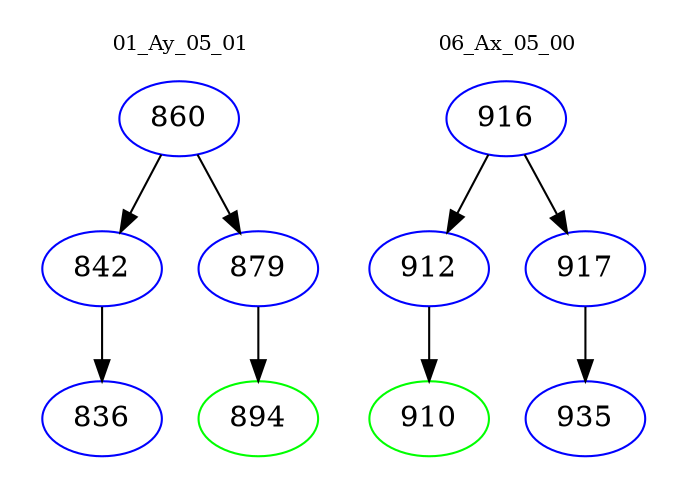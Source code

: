 digraph{
subgraph cluster_0 {
color = white
label = "01_Ay_05_01";
fontsize=10;
T0_860 [label="860", color="blue"]
T0_860 -> T0_842 [color="black"]
T0_842 [label="842", color="blue"]
T0_842 -> T0_836 [color="black"]
T0_836 [label="836", color="blue"]
T0_860 -> T0_879 [color="black"]
T0_879 [label="879", color="blue"]
T0_879 -> T0_894 [color="black"]
T0_894 [label="894", color="green"]
}
subgraph cluster_1 {
color = white
label = "06_Ax_05_00";
fontsize=10;
T1_916 [label="916", color="blue"]
T1_916 -> T1_912 [color="black"]
T1_912 [label="912", color="blue"]
T1_912 -> T1_910 [color="black"]
T1_910 [label="910", color="green"]
T1_916 -> T1_917 [color="black"]
T1_917 [label="917", color="blue"]
T1_917 -> T1_935 [color="black"]
T1_935 [label="935", color="blue"]
}
}
